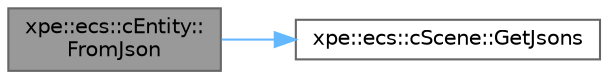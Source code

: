 digraph "xpe::ecs::cEntity::FromJson"
{
 // LATEX_PDF_SIZE
  bgcolor="transparent";
  edge [fontname=Helvetica,fontsize=10,labelfontname=Helvetica,labelfontsize=10];
  node [fontname=Helvetica,fontsize=10,shape=box,height=0.2,width=0.4];
  rankdir="LR";
  Node1 [id="Node000001",label="xpe::ecs::cEntity::\lFromJson",height=0.2,width=0.4,color="gray40", fillcolor="grey60", style="filled", fontcolor="black",tooltip=" "];
  Node1 -> Node2 [id="edge3_Node000001_Node000002",color="steelblue1",style="solid",tooltip=" "];
  Node2 [id="Node000002",label="xpe::ecs::cScene::GetJsons",height=0.2,width=0.4,color="grey40", fillcolor="white", style="filled",URL="$classxpe_1_1ecs_1_1c_scene.html#aab680a93dde6e0eced4194ad05622161",tooltip=" "];
}
